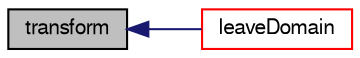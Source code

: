 digraph "transform"
{
  bgcolor="transparent";
  edge [fontname="FreeSans",fontsize="10",labelfontname="FreeSans",labelfontsize="10"];
  node [fontname="FreeSans",fontsize="10",shape=record];
  rankdir="LR";
  Node52 [label="transform",height=0.2,width=0.4,color="black", fillcolor="grey75", style="filled", fontcolor="black"];
  Node52 -> Node53 [dir="back",color="midnightblue",fontsize="10",style="solid",fontname="FreeSans"];
  Node53 [label="leaveDomain",height=0.2,width=0.4,color="red",URL="$a21534.html#a039b7716da2c74f7390fff9734c96541",tooltip="Convert any absolute coordinates into relative to (patch)face. "];
}
